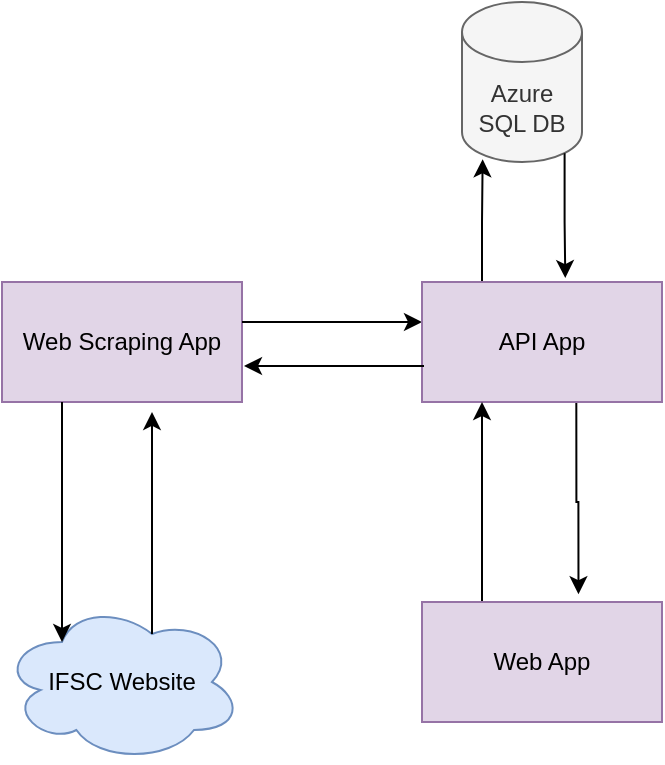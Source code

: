 <mxfile version="24.2.3" type="device">
  <diagram name="Page-1" id="V4dXhtykW_iVcj8ncyil">
    <mxGraphModel dx="1687" dy="878" grid="1" gridSize="10" guides="1" tooltips="1" connect="1" arrows="1" fold="1" page="1" pageScale="1" pageWidth="850" pageHeight="1100" math="0" shadow="0">
      <root>
        <mxCell id="0" />
        <mxCell id="1" parent="0" />
        <mxCell id="X7vuRllo2i4CcdaBkCeJ-1" value="Web Scraping App" style="rounded=0;whiteSpace=wrap;html=1;fillColor=#e1d5e7;strokeColor=#9673a6;" vertex="1" parent="1">
          <mxGeometry x="80" y="160" width="120" height="60" as="geometry" />
        </mxCell>
        <mxCell id="X7vuRllo2i4CcdaBkCeJ-2" value="IFSC Website" style="ellipse;shape=cloud;whiteSpace=wrap;html=1;fillColor=#dae8fc;strokeColor=#6c8ebf;" vertex="1" parent="1">
          <mxGeometry x="80" y="320" width="120" height="80" as="geometry" />
        </mxCell>
        <mxCell id="X7vuRllo2i4CcdaBkCeJ-3" style="edgeStyle=orthogonalEdgeStyle;rounded=0;orthogonalLoop=1;jettySize=auto;html=1;exitX=0.25;exitY=1;exitDx=0;exitDy=0;entryX=0.25;entryY=0.25;entryDx=0;entryDy=0;entryPerimeter=0;" edge="1" parent="1" source="X7vuRllo2i4CcdaBkCeJ-1" target="X7vuRllo2i4CcdaBkCeJ-2">
          <mxGeometry relative="1" as="geometry" />
        </mxCell>
        <mxCell id="X7vuRllo2i4CcdaBkCeJ-4" style="edgeStyle=orthogonalEdgeStyle;rounded=0;orthogonalLoop=1;jettySize=auto;html=1;exitX=0.625;exitY=0.2;exitDx=0;exitDy=0;exitPerimeter=0;entryX=0.625;entryY=1.083;entryDx=0;entryDy=0;entryPerimeter=0;" edge="1" parent="1" source="X7vuRllo2i4CcdaBkCeJ-2" target="X7vuRllo2i4CcdaBkCeJ-1">
          <mxGeometry relative="1" as="geometry" />
        </mxCell>
        <mxCell id="X7vuRllo2i4CcdaBkCeJ-10" value="" style="edgeStyle=orthogonalEdgeStyle;rounded=0;orthogonalLoop=1;jettySize=auto;html=1;" edge="1" parent="1">
          <mxGeometry relative="1" as="geometry">
            <mxPoint x="200" y="180" as="sourcePoint" />
            <mxPoint x="290" y="180" as="targetPoint" />
          </mxGeometry>
        </mxCell>
        <mxCell id="X7vuRllo2i4CcdaBkCeJ-5" value="Azure SQL DB" style="shape=cylinder3;whiteSpace=wrap;html=1;boundedLbl=1;backgroundOutline=1;size=15;fillColor=#f5f5f5;fontColor=#333333;strokeColor=#666666;" vertex="1" parent="1">
          <mxGeometry x="310" y="20" width="60" height="80" as="geometry" />
        </mxCell>
        <mxCell id="X7vuRllo2i4CcdaBkCeJ-15" style="edgeStyle=orthogonalEdgeStyle;rounded=0;orthogonalLoop=1;jettySize=auto;html=1;exitX=0.643;exitY=0.994;exitDx=0;exitDy=0;entryX=0.652;entryY=-0.065;entryDx=0;entryDy=0;exitPerimeter=0;entryPerimeter=0;" edge="1" parent="1" source="X7vuRllo2i4CcdaBkCeJ-7" target="X7vuRllo2i4CcdaBkCeJ-13">
          <mxGeometry relative="1" as="geometry" />
        </mxCell>
        <mxCell id="X7vuRllo2i4CcdaBkCeJ-20" style="edgeStyle=orthogonalEdgeStyle;rounded=0;orthogonalLoop=1;jettySize=auto;html=1;exitX=0.25;exitY=0;exitDx=0;exitDy=0;entryX=0.172;entryY=0.983;entryDx=0;entryDy=0;entryPerimeter=0;" edge="1" parent="1" source="X7vuRllo2i4CcdaBkCeJ-7" target="X7vuRllo2i4CcdaBkCeJ-5">
          <mxGeometry relative="1" as="geometry">
            <mxPoint x="320" y="110" as="targetPoint" />
          </mxGeometry>
        </mxCell>
        <mxCell id="X7vuRllo2i4CcdaBkCeJ-7" value="API App" style="rounded=0;whiteSpace=wrap;html=1;fillColor=#e1d5e7;strokeColor=#9673a6;" vertex="1" parent="1">
          <mxGeometry x="290" y="160" width="120" height="60" as="geometry" />
        </mxCell>
        <mxCell id="X7vuRllo2i4CcdaBkCeJ-12" value="" style="edgeStyle=orthogonalEdgeStyle;rounded=0;orthogonalLoop=1;jettySize=auto;html=1;endArrow=none;endFill=0;startArrow=classic;startFill=1;" edge="1" parent="1">
          <mxGeometry relative="1" as="geometry">
            <mxPoint x="201" y="202" as="sourcePoint" />
            <mxPoint x="291" y="202" as="targetPoint" />
          </mxGeometry>
        </mxCell>
        <mxCell id="X7vuRllo2i4CcdaBkCeJ-14" style="edgeStyle=orthogonalEdgeStyle;rounded=0;orthogonalLoop=1;jettySize=auto;html=1;exitX=0.25;exitY=0;exitDx=0;exitDy=0;entryX=0.25;entryY=1;entryDx=0;entryDy=0;" edge="1" parent="1" source="X7vuRllo2i4CcdaBkCeJ-13" target="X7vuRllo2i4CcdaBkCeJ-7">
          <mxGeometry relative="1" as="geometry" />
        </mxCell>
        <mxCell id="X7vuRllo2i4CcdaBkCeJ-13" value="Web App" style="rounded=0;whiteSpace=wrap;html=1;fillColor=#e1d5e7;strokeColor=#9673a6;" vertex="1" parent="1">
          <mxGeometry x="290" y="320" width="120" height="60" as="geometry" />
        </mxCell>
        <mxCell id="X7vuRllo2i4CcdaBkCeJ-21" style="edgeStyle=orthogonalEdgeStyle;rounded=0;orthogonalLoop=1;jettySize=auto;html=1;exitX=0.855;exitY=1;exitDx=0;exitDy=-4.35;exitPerimeter=0;entryX=0.597;entryY=-0.033;entryDx=0;entryDy=0;entryPerimeter=0;" edge="1" parent="1" source="X7vuRllo2i4CcdaBkCeJ-5" target="X7vuRllo2i4CcdaBkCeJ-7">
          <mxGeometry relative="1" as="geometry" />
        </mxCell>
      </root>
    </mxGraphModel>
  </diagram>
</mxfile>
